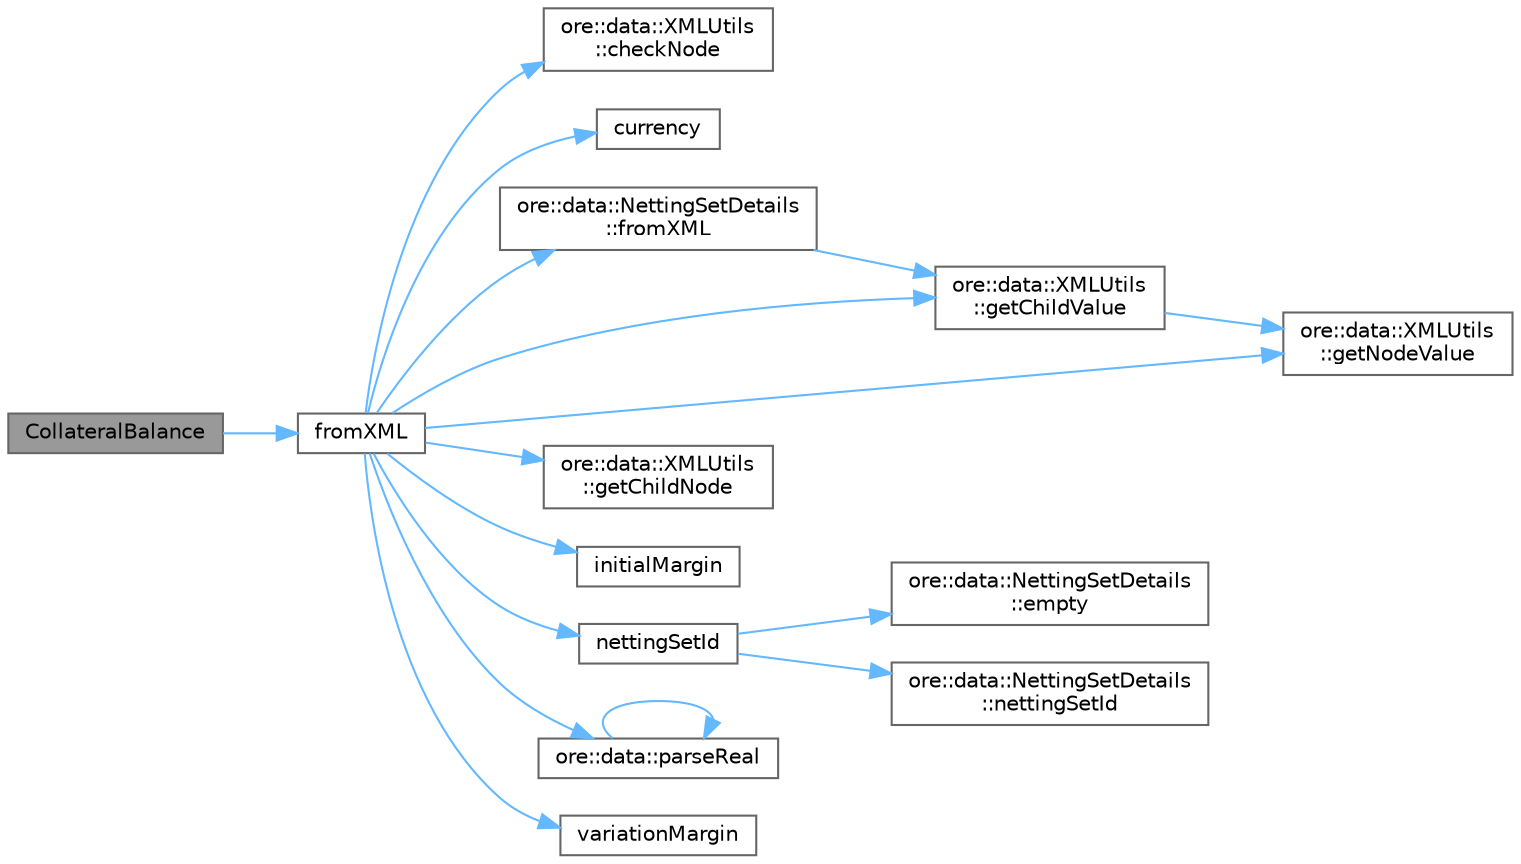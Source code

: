 digraph "CollateralBalance"
{
 // INTERACTIVE_SVG=YES
 // LATEX_PDF_SIZE
  bgcolor="transparent";
  edge [fontname=Helvetica,fontsize=10,labelfontname=Helvetica,labelfontsize=10];
  node [fontname=Helvetica,fontsize=10,shape=box,height=0.2,width=0.4];
  rankdir="LR";
  Node1 [label="CollateralBalance",height=0.2,width=0.4,color="gray40", fillcolor="grey60", style="filled", fontcolor="black",tooltip=" "];
  Node1 -> Node2 [color="steelblue1",style="solid"];
  Node2 [label="fromXML",height=0.2,width=0.4,color="grey40", fillcolor="white", style="filled",URL="$classore_1_1data_1_1_collateral_balance.html#a510baf06568510646decfeaf1753e526",tooltip=" "];
  Node2 -> Node3 [color="steelblue1",style="solid"];
  Node3 [label="ore::data::XMLUtils\l::checkNode",height=0.2,width=0.4,color="grey40", fillcolor="white", style="filled",URL="$classore_1_1data_1_1_x_m_l_utils.html#a37c092916f4bdf10d4fbf6bb9e474db7",tooltip=" "];
  Node2 -> Node4 [color="steelblue1",style="solid"];
  Node4 [label="currency",height=0.2,width=0.4,color="grey40", fillcolor="white", style="filled",URL="$classore_1_1data_1_1_collateral_balance.html#a2308ac047ded968a38adfe56f4134813",tooltip=" "];
  Node2 -> Node5 [color="steelblue1",style="solid"];
  Node5 [label="ore::data::NettingSetDetails\l::fromXML",height=0.2,width=0.4,color="grey40", fillcolor="white", style="filled",URL="$classore_1_1data_1_1_netting_set_details.html#a7741ae0fc924943de5bfe02928262eb7",tooltip=" "];
  Node5 -> Node6 [color="steelblue1",style="solid"];
  Node6 [label="ore::data::XMLUtils\l::getChildValue",height=0.2,width=0.4,color="grey40", fillcolor="white", style="filled",URL="$classore_1_1data_1_1_x_m_l_utils.html#a5a1307174ddefdb3aad6e3bd8cc63b27",tooltip=" "];
  Node6 -> Node7 [color="steelblue1",style="solid"];
  Node7 [label="ore::data::XMLUtils\l::getNodeValue",height=0.2,width=0.4,color="grey40", fillcolor="white", style="filled",URL="$classore_1_1data_1_1_x_m_l_utils.html#a6704501b110fa9d056096df3e05f0df2",tooltip="Get a node's value."];
  Node2 -> Node8 [color="steelblue1",style="solid"];
  Node8 [label="ore::data::XMLUtils\l::getChildNode",height=0.2,width=0.4,color="grey40", fillcolor="white", style="filled",URL="$classore_1_1data_1_1_x_m_l_utils.html#a5f2b91a4af900e85c356cfe807e64501",tooltip=" "];
  Node2 -> Node6 [color="steelblue1",style="solid"];
  Node2 -> Node7 [color="steelblue1",style="solid"];
  Node2 -> Node9 [color="steelblue1",style="solid"];
  Node9 [label="initialMargin",height=0.2,width=0.4,color="grey40", fillcolor="white", style="filled",URL="$classore_1_1data_1_1_collateral_balance.html#ad062526431f5ddf65ce187f83b2ba25e",tooltip=" "];
  Node2 -> Node10 [color="steelblue1",style="solid"];
  Node10 [label="nettingSetId",height=0.2,width=0.4,color="grey40", fillcolor="white", style="filled",URL="$classore_1_1data_1_1_collateral_balance.html#a33f3cc4add99ab5f2c812f4ada678b8a",tooltip=" "];
  Node10 -> Node11 [color="steelblue1",style="solid"];
  Node11 [label="ore::data::NettingSetDetails\l::empty",height=0.2,width=0.4,color="grey40", fillcolor="white", style="filled",URL="$classore_1_1data_1_1_netting_set_details.html#a644718bb2fb240de962dc3c9a1fdf0dc",tooltip="Check if the netting set details have been populated."];
  Node10 -> Node12 [color="steelblue1",style="solid"];
  Node12 [label="ore::data::NettingSetDetails\l::nettingSetId",height=0.2,width=0.4,color="grey40", fillcolor="white", style="filled",URL="$classore_1_1data_1_1_netting_set_details.html#a9bf8e40febad0782c5855488041ecfd7",tooltip=" "];
  Node2 -> Node13 [color="steelblue1",style="solid"];
  Node13 [label="ore::data::parseReal",height=0.2,width=0.4,color="grey40", fillcolor="white", style="filled",URL="$group__utilities.html#gad1db2a68f9a73667c3b4084d63955bdd",tooltip="Convert text to Real."];
  Node13 -> Node13 [color="steelblue1",style="solid"];
  Node2 -> Node14 [color="steelblue1",style="solid"];
  Node14 [label="variationMargin",height=0.2,width=0.4,color="grey40", fillcolor="white", style="filled",URL="$classore_1_1data_1_1_collateral_balance.html#aca44817e31d1702f41ca265f9c7964ec",tooltip=" "];
}
